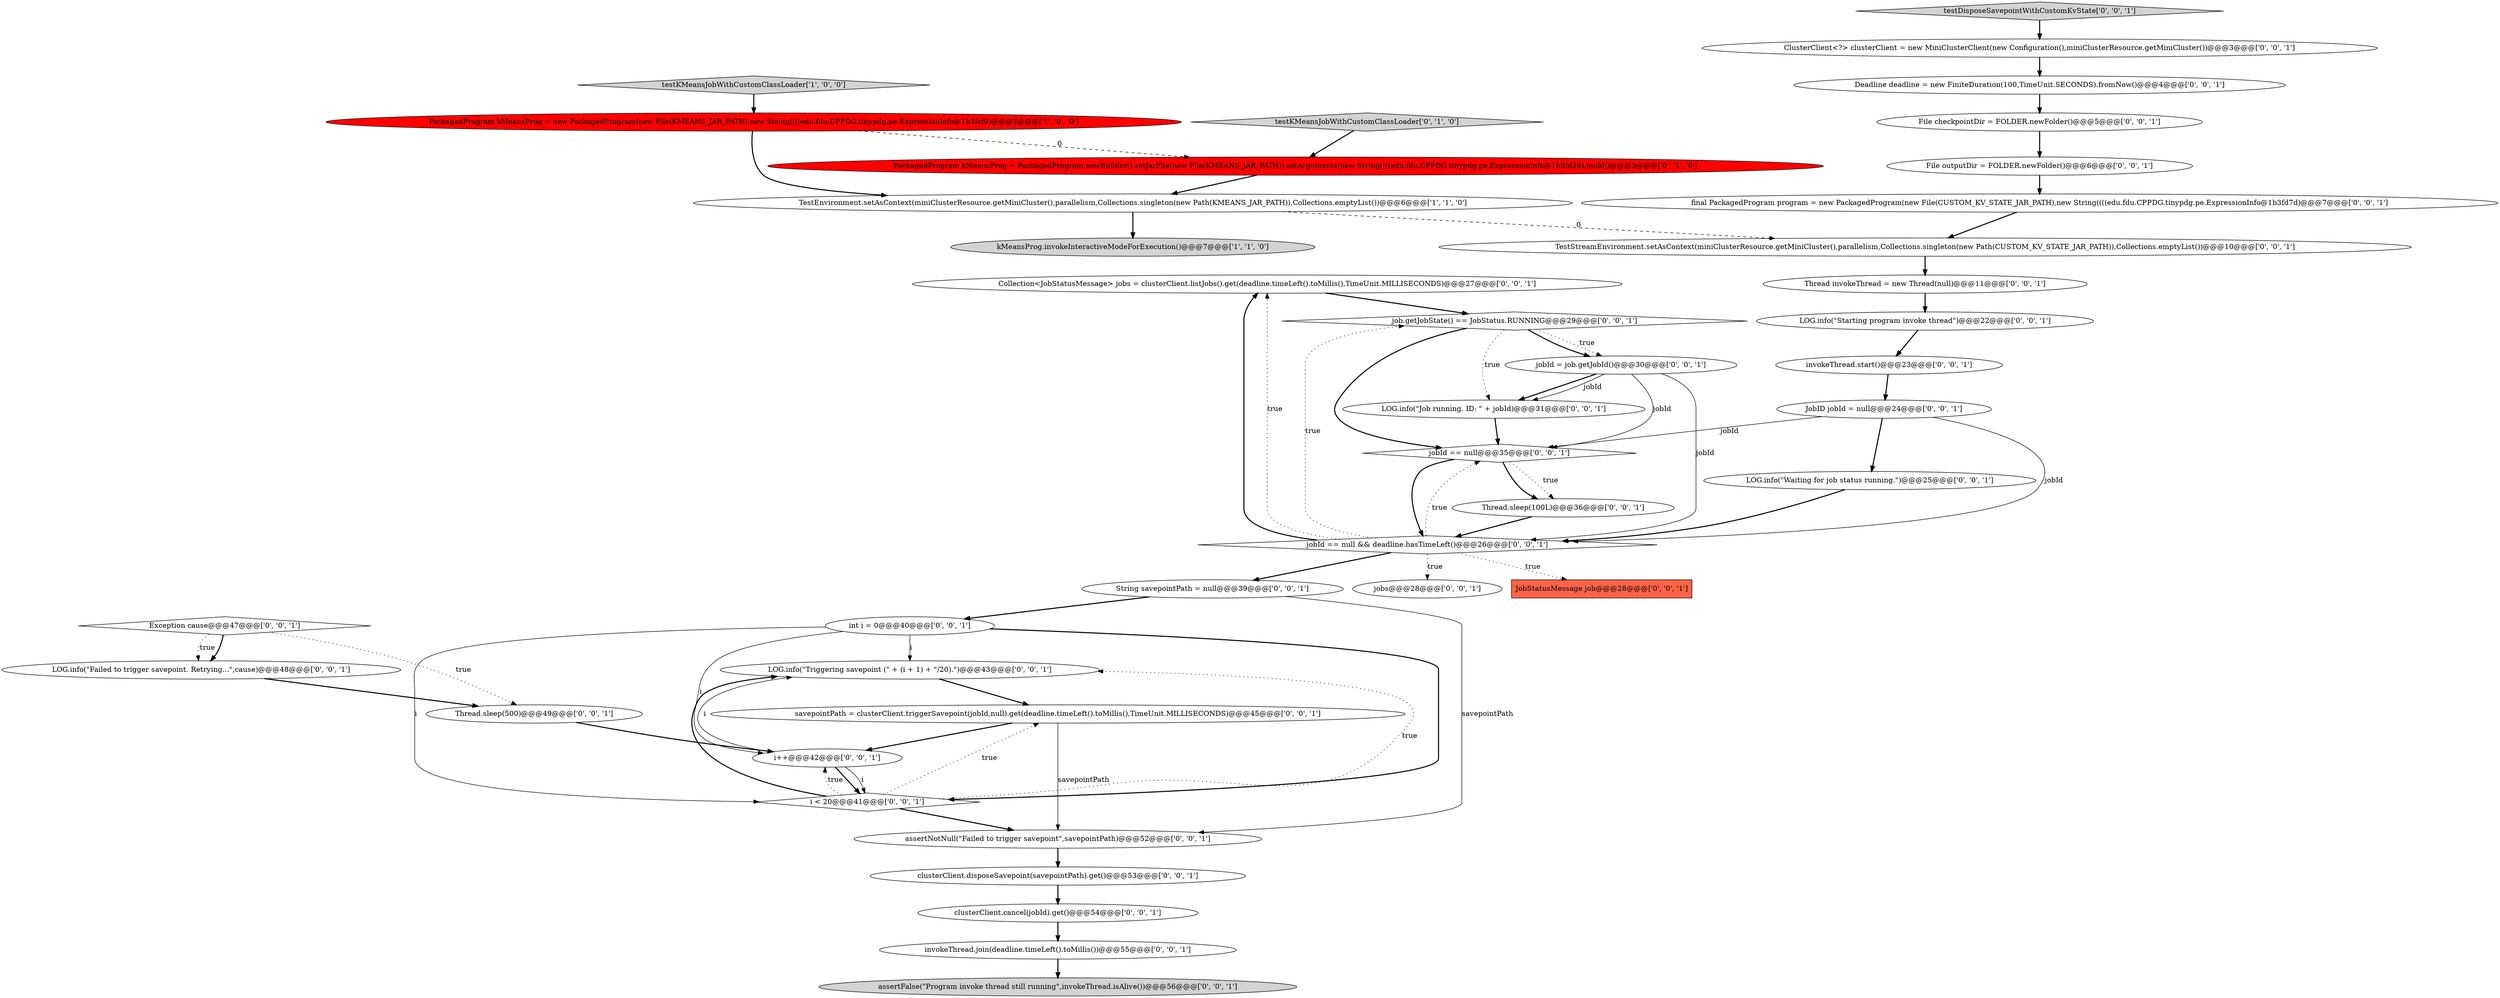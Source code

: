 digraph {
21 [style = filled, label = "Collection<JobStatusMessage> jobs = clusterClient.listJobs().get(deadline.timeLeft().toMillis(),TimeUnit.MILLISECONDS)@@@27@@@['0', '0', '1']", fillcolor = white, shape = ellipse image = "AAA0AAABBB3BBB"];
26 [style = filled, label = "assertFalse(\"Program invoke thread still running\",invokeThread.isAlive())@@@56@@@['0', '0', '1']", fillcolor = lightgray, shape = ellipse image = "AAA0AAABBB3BBB"];
27 [style = filled, label = "File outputDir = FOLDER.newFolder()@@@6@@@['0', '0', '1']", fillcolor = white, shape = ellipse image = "AAA0AAABBB3BBB"];
18 [style = filled, label = "job.getJobState() == JobStatus.RUNNING@@@29@@@['0', '0', '1']", fillcolor = white, shape = diamond image = "AAA0AAABBB3BBB"];
4 [style = filled, label = "testKMeansJobWithCustomClassLoader['0', '1', '0']", fillcolor = lightgray, shape = diamond image = "AAA0AAABBB2BBB"];
24 [style = filled, label = "LOG.info(\"Starting program invoke thread\")@@@22@@@['0', '0', '1']", fillcolor = white, shape = ellipse image = "AAA0AAABBB3BBB"];
25 [style = filled, label = "LOG.info(\"Triggering savepoint (\" + (i + 1) + \"/20).\")@@@43@@@['0', '0', '1']", fillcolor = white, shape = ellipse image = "AAA0AAABBB3BBB"];
39 [style = filled, label = "LOG.info(\"Waiting for job status running.\")@@@25@@@['0', '0', '1']", fillcolor = white, shape = ellipse image = "AAA0AAABBB3BBB"];
5 [style = filled, label = "PackagedProgram kMeansProg = PackagedProgram.newBuilder().setJarFile(new File(KMEANS_JAR_PATH)).setArguments(new String((((edu.fdu.CPPDG.tinypdg.pe.ExpressionInfo@1b3fd2b).build()@@@3@@@['0', '1', '0']", fillcolor = red, shape = ellipse image = "AAA1AAABBB2BBB"];
8 [style = filled, label = "clusterClient.cancel(jobId).get()@@@54@@@['0', '0', '1']", fillcolor = white, shape = ellipse image = "AAA0AAABBB3BBB"];
29 [style = filled, label = "Thread.sleep(500)@@@49@@@['0', '0', '1']", fillcolor = white, shape = ellipse image = "AAA0AAABBB3BBB"];
32 [style = filled, label = "int i = 0@@@40@@@['0', '0', '1']", fillcolor = white, shape = ellipse image = "AAA0AAABBB3BBB"];
38 [style = filled, label = "JobID jobId = null@@@24@@@['0', '0', '1']", fillcolor = white, shape = ellipse image = "AAA0AAABBB3BBB"];
2 [style = filled, label = "PackagedProgram kMeansProg = new PackagedProgram(new File(KMEANS_JAR_PATH),new String((((edu.fdu.CPPDG.tinypdg.pe.ExpressionInfo@1b3fcf9)@@@3@@@['1', '0', '0']", fillcolor = red, shape = ellipse image = "AAA1AAABBB1BBB"];
19 [style = filled, label = "ClusterClient<?> clusterClient = new MiniClusterClient(new Configuration(),miniClusterResource.getMiniCluster())@@@3@@@['0', '0', '1']", fillcolor = white, shape = ellipse image = "AAA0AAABBB3BBB"];
28 [style = filled, label = "jobId = job.getJobId()@@@30@@@['0', '0', '1']", fillcolor = white, shape = ellipse image = "AAA0AAABBB3BBB"];
9 [style = filled, label = "Deadline deadline = new FiniteDuration(100,TimeUnit.SECONDS).fromNow()@@@4@@@['0', '0', '1']", fillcolor = white, shape = ellipse image = "AAA0AAABBB3BBB"];
1 [style = filled, label = "TestEnvironment.setAsContext(miniClusterResource.getMiniCluster(),parallelism,Collections.singleton(new Path(KMEANS_JAR_PATH)),Collections.emptyList())@@@6@@@['1', '1', '0']", fillcolor = white, shape = ellipse image = "AAA0AAABBB1BBB"];
22 [style = filled, label = "assertNotNull(\"Failed to trigger savepoint\",savepointPath)@@@52@@@['0', '0', '1']", fillcolor = white, shape = ellipse image = "AAA0AAABBB3BBB"];
15 [style = filled, label = "savepointPath = clusterClient.triggerSavepoint(jobId,null).get(deadline.timeLeft().toMillis(),TimeUnit.MILLISECONDS)@@@45@@@['0', '0', '1']", fillcolor = white, shape = ellipse image = "AAA0AAABBB3BBB"];
17 [style = filled, label = "Exception cause@@@47@@@['0', '0', '1']", fillcolor = white, shape = diamond image = "AAA0AAABBB3BBB"];
3 [style = filled, label = "kMeansProg.invokeInteractiveModeForExecution()@@@7@@@['1', '1', '0']", fillcolor = lightgray, shape = ellipse image = "AAA0AAABBB1BBB"];
20 [style = filled, label = "Thread invokeThread = new Thread(null)@@@11@@@['0', '0', '1']", fillcolor = white, shape = ellipse image = "AAA0AAABBB3BBB"];
40 [style = filled, label = "LOG.info(\"Failed to trigger savepoint. Retrying...\",cause)@@@48@@@['0', '0', '1']", fillcolor = white, shape = ellipse image = "AAA0AAABBB3BBB"];
14 [style = filled, label = "clusterClient.disposeSavepoint(savepointPath).get()@@@53@@@['0', '0', '1']", fillcolor = white, shape = ellipse image = "AAA0AAABBB3BBB"];
35 [style = filled, label = "LOG.info(\"Job running. ID: \" + jobId)@@@31@@@['0', '0', '1']", fillcolor = white, shape = ellipse image = "AAA0AAABBB3BBB"];
37 [style = filled, label = "TestStreamEnvironment.setAsContext(miniClusterResource.getMiniCluster(),parallelism,Collections.singleton(new Path(CUSTOM_KV_STATE_JAR_PATH)),Collections.emptyList())@@@10@@@['0', '0', '1']", fillcolor = white, shape = ellipse image = "AAA0AAABBB3BBB"];
0 [style = filled, label = "testKMeansJobWithCustomClassLoader['1', '0', '0']", fillcolor = lightgray, shape = diamond image = "AAA0AAABBB1BBB"];
23 [style = filled, label = "invokeThread.join(deadline.timeLeft().toMillis())@@@55@@@['0', '0', '1']", fillcolor = white, shape = ellipse image = "AAA0AAABBB3BBB"];
12 [style = filled, label = "final PackagedProgram program = new PackagedProgram(new File(CUSTOM_KV_STATE_JAR_PATH),new String((((edu.fdu.CPPDG.tinypdg.pe.ExpressionInfo@1b3fd7d)@@@7@@@['0', '0', '1']", fillcolor = white, shape = ellipse image = "AAA0AAABBB3BBB"];
30 [style = filled, label = "Thread.sleep(100L)@@@36@@@['0', '0', '1']", fillcolor = white, shape = ellipse image = "AAA0AAABBB3BBB"];
7 [style = filled, label = "jobId == null@@@35@@@['0', '0', '1']", fillcolor = white, shape = diamond image = "AAA0AAABBB3BBB"];
33 [style = filled, label = "File checkpointDir = FOLDER.newFolder()@@@5@@@['0', '0', '1']", fillcolor = white, shape = ellipse image = "AAA0AAABBB3BBB"];
36 [style = filled, label = "invokeThread.start()@@@23@@@['0', '0', '1']", fillcolor = white, shape = ellipse image = "AAA0AAABBB3BBB"];
31 [style = filled, label = "String savepointPath = null@@@39@@@['0', '0', '1']", fillcolor = white, shape = ellipse image = "AAA0AAABBB3BBB"];
6 [style = filled, label = "jobId == null && deadline.hasTimeLeft()@@@26@@@['0', '0', '1']", fillcolor = white, shape = diamond image = "AAA0AAABBB3BBB"];
16 [style = filled, label = "i < 20@@@41@@@['0', '0', '1']", fillcolor = white, shape = diamond image = "AAA0AAABBB3BBB"];
34 [style = filled, label = "jobs@@@28@@@['0', '0', '1']", fillcolor = white, shape = ellipse image = "AAA0AAABBB3BBB"];
10 [style = filled, label = "i++@@@42@@@['0', '0', '1']", fillcolor = white, shape = ellipse image = "AAA0AAABBB3BBB"];
13 [style = filled, label = "testDisposeSavepointWithCustomKvState['0', '0', '1']", fillcolor = lightgray, shape = diamond image = "AAA0AAABBB3BBB"];
11 [style = filled, label = "JobStatusMessage job@@@28@@@['0', '0', '1']", fillcolor = tomato, shape = box image = "AAA0AAABBB3BBB"];
1->37 [style = dashed, label="0"];
15->10 [style = bold, label=""];
15->22 [style = solid, label="savepointPath"];
18->35 [style = dotted, label="true"];
32->16 [style = solid, label="i"];
8->23 [style = bold, label=""];
27->12 [style = bold, label=""];
7->30 [style = bold, label=""];
31->22 [style = solid, label="savepointPath"];
9->33 [style = bold, label=""];
2->1 [style = bold, label=""];
6->21 [style = bold, label=""];
31->32 [style = bold, label=""];
0->2 [style = bold, label=""];
1->3 [style = bold, label=""];
37->20 [style = bold, label=""];
23->26 [style = bold, label=""];
17->40 [style = bold, label=""];
39->6 [style = bold, label=""];
16->25 [style = bold, label=""];
38->7 [style = solid, label="jobId"];
32->16 [style = bold, label=""];
17->40 [style = dotted, label="true"];
30->6 [style = bold, label=""];
16->22 [style = bold, label=""];
32->10 [style = solid, label="i"];
38->39 [style = bold, label=""];
33->27 [style = bold, label=""];
16->10 [style = dotted, label="true"];
18->28 [style = bold, label=""];
21->18 [style = bold, label=""];
12->37 [style = bold, label=""];
28->6 [style = solid, label="jobId"];
5->1 [style = bold, label=""];
24->36 [style = bold, label=""];
28->35 [style = bold, label=""];
13->19 [style = bold, label=""];
2->5 [style = dashed, label="0"];
28->35 [style = solid, label="jobId"];
6->31 [style = bold, label=""];
10->16 [style = solid, label="i"];
6->18 [style = dotted, label="true"];
10->16 [style = bold, label=""];
19->9 [style = bold, label=""];
18->28 [style = dotted, label="true"];
10->25 [style = solid, label="i"];
7->6 [style = bold, label=""];
6->7 [style = dotted, label="true"];
25->15 [style = bold, label=""];
6->34 [style = dotted, label="true"];
29->10 [style = bold, label=""];
32->25 [style = solid, label="i"];
14->8 [style = bold, label=""];
17->29 [style = dotted, label="true"];
36->38 [style = bold, label=""];
6->11 [style = dotted, label="true"];
6->21 [style = dotted, label="true"];
18->7 [style = bold, label=""];
20->24 [style = bold, label=""];
22->14 [style = bold, label=""];
7->30 [style = dotted, label="true"];
16->25 [style = dotted, label="true"];
4->5 [style = bold, label=""];
35->7 [style = bold, label=""];
38->6 [style = solid, label="jobId"];
28->7 [style = solid, label="jobId"];
40->29 [style = bold, label=""];
16->15 [style = dotted, label="true"];
}

